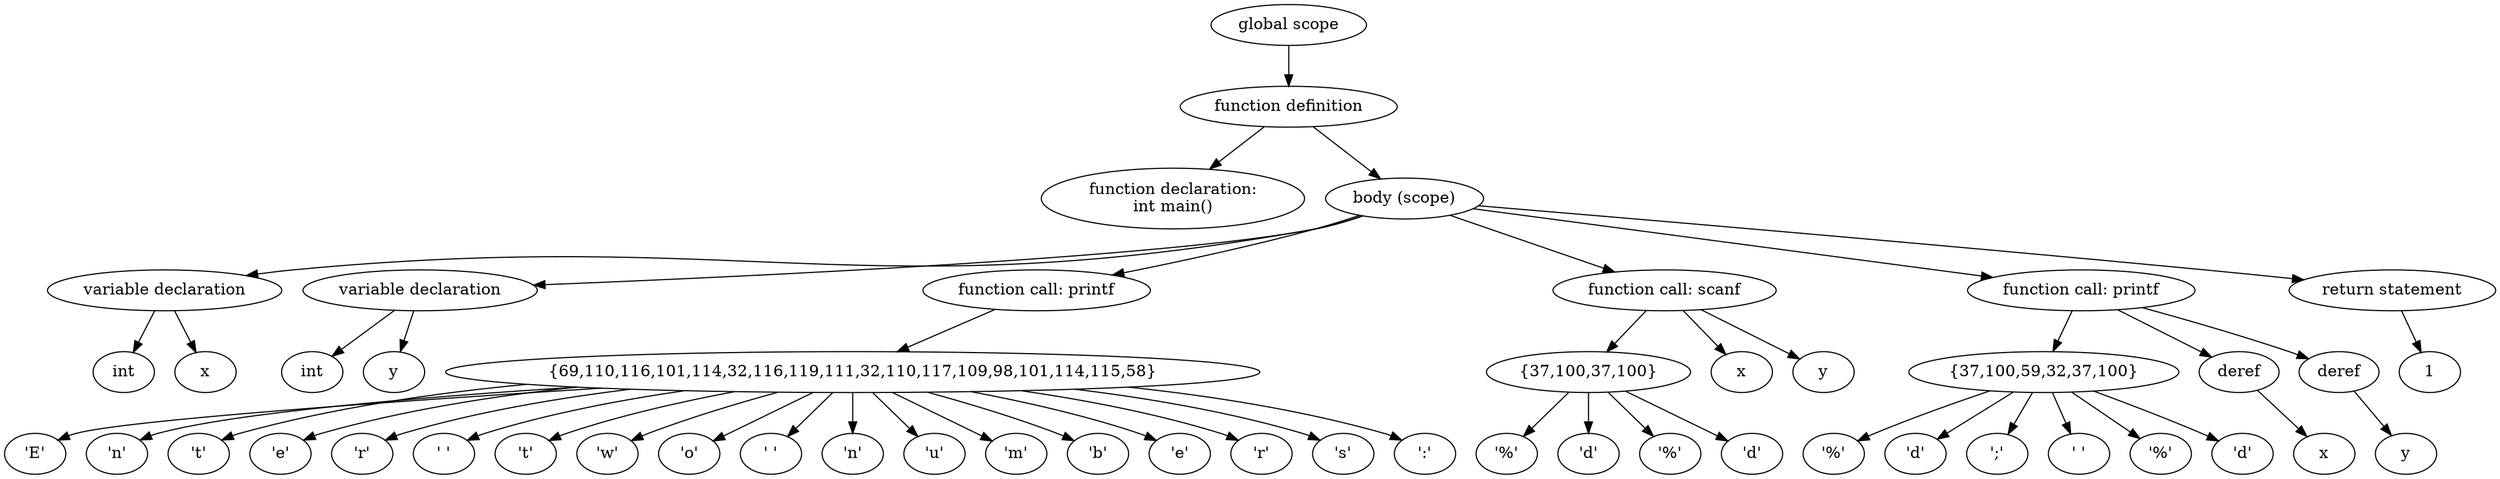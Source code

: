digraph "Abstract Syntax Tree" {
	140480000691984 [label="function declaration:
int main()"]
	140480000946528 -> 140480000691984
	140480000262592 [label=int]
	140480000264224 -> 140480000262592
	140480000948256 [label=x]
	140480000264224 -> 140480000948256
	140480000264224 [label="variable declaration"]
	140480000691936 -> 140480000264224
	140480000262352 [label=int]
	140480000732608 -> 140480000262352
	140480000264032 [label=y]
	140480000732608 -> 140480000264032
	140480000732608 [label="variable declaration"]
	140480000691936 -> 140480000732608
	140480000732656 [label="'E'"]
	140480000730400 -> 140480000732656
	140480000731264 [label="'n'"]
	140480000730400 -> 140480000731264
	140480000732512 [label="'t'"]
	140480000730400 -> 140480000732512
	140480000731696 [label="'e'"]
	140480000730400 -> 140480000731696
	140480000731456 [label="'r'"]
	140480000730400 -> 140480000731456
	140480000731744 [label="' '"]
	140480000730400 -> 140480000731744
	140480000731600 [label="'t'"]
	140480000730400 -> 140480000731600
	140480000729728 [label="'w'"]
	140480000730400 -> 140480000729728
	140480000732800 [label="'o'"]
	140480000730400 -> 140480000732800
	140480000731408 [label="' '"]
	140480000730400 -> 140480000731408
	140480000729200 [label="'n'"]
	140480000730400 -> 140480000729200
	140480000730976 [label="'u'"]
	140480000730400 -> 140480000730976
	140480000731168 [label="'m'"]
	140480000730400 -> 140480000731168
	140480000730832 [label="'b'"]
	140480000730400 -> 140480000730832
	140480000730256 [label="'e'"]
	140480000730400 -> 140480000730256
	140480000732896 [label="'r'"]
	140480000730400 -> 140480000732896
	140480000731024 [label="'s'"]
	140480000730400 -> 140480000731024
	140480000729248 [label="':'"]
	140480000730400 -> 140480000729248
	140480000730400 [label="{69,110,116,101,114,32,116,119,111,32,110,117,109,98,101,114,115,58}"]
	140480000264176 -> 140480000730400
	140480000264176 [label="function call: printf"]
	140480000691936 -> 140480000264176
	140480000732704 [label="'%'"]
	140480000732032 -> 140480000732704
	140480000731312 [label="'d'"]
	140480000732032 -> 140480000731312
	140480000732944 [label="'%'"]
	140480000732032 -> 140480000732944
	140480000729392 [label="'d'"]
	140480000732032 -> 140480000729392
	140480000732032 [label="{37,100,37,100}"]
	140480000730352 -> 140480000732032
	140480000733088 [label=x]
	140480000730352 -> 140480000733088
	140480000732368 [label=y]
	140480000730352 -> 140480000732368
	140480000730352 [label="function call: scanf"]
	140480000691936 -> 140480000730352
	140480000732560 [label="'%'"]
	140480000274144 -> 140480000732560
	140480000732320 [label="'d'"]
	140480000274144 -> 140480000732320
	140480000730160 [label="';'"]
	140480000274144 -> 140480000730160
	140480000272224 [label="' '"]
	140480000274144 -> 140480000272224
	140480000272416 [label="'%'"]
	140480000274144 -> 140480000272416
	140480000271888 [label="'d'"]
	140480000274144 -> 140480000271888
	140480000274144 [label="{37,100,59,32,37,100}"]
	140480000733040 -> 140480000274144
	140480000272176 [label=x]
	140480000271840 -> 140480000272176
	140480000271840 [label=deref]
	140480000733040 -> 140480000271840
	140480000272032 [label=y]
	140480000274096 -> 140480000272032
	140480000274096 [label=deref]
	140480000733040 -> 140480000274096
	140480000733040 [label="function call: printf"]
	140480000691936 -> 140480000733040
	140480000262208 [label=1]
	140480000274336 -> 140480000262208
	140480000274336 [label="return statement"]
	140480000691936 -> 140480000274336
	140480000691936 [label="body (scope)"]
	140480000946528 -> 140480000691936
	140480000946528 [label="function definition"]
	140480000691648 -> 140480000946528
	140480000691648 [label="global scope"]
}

